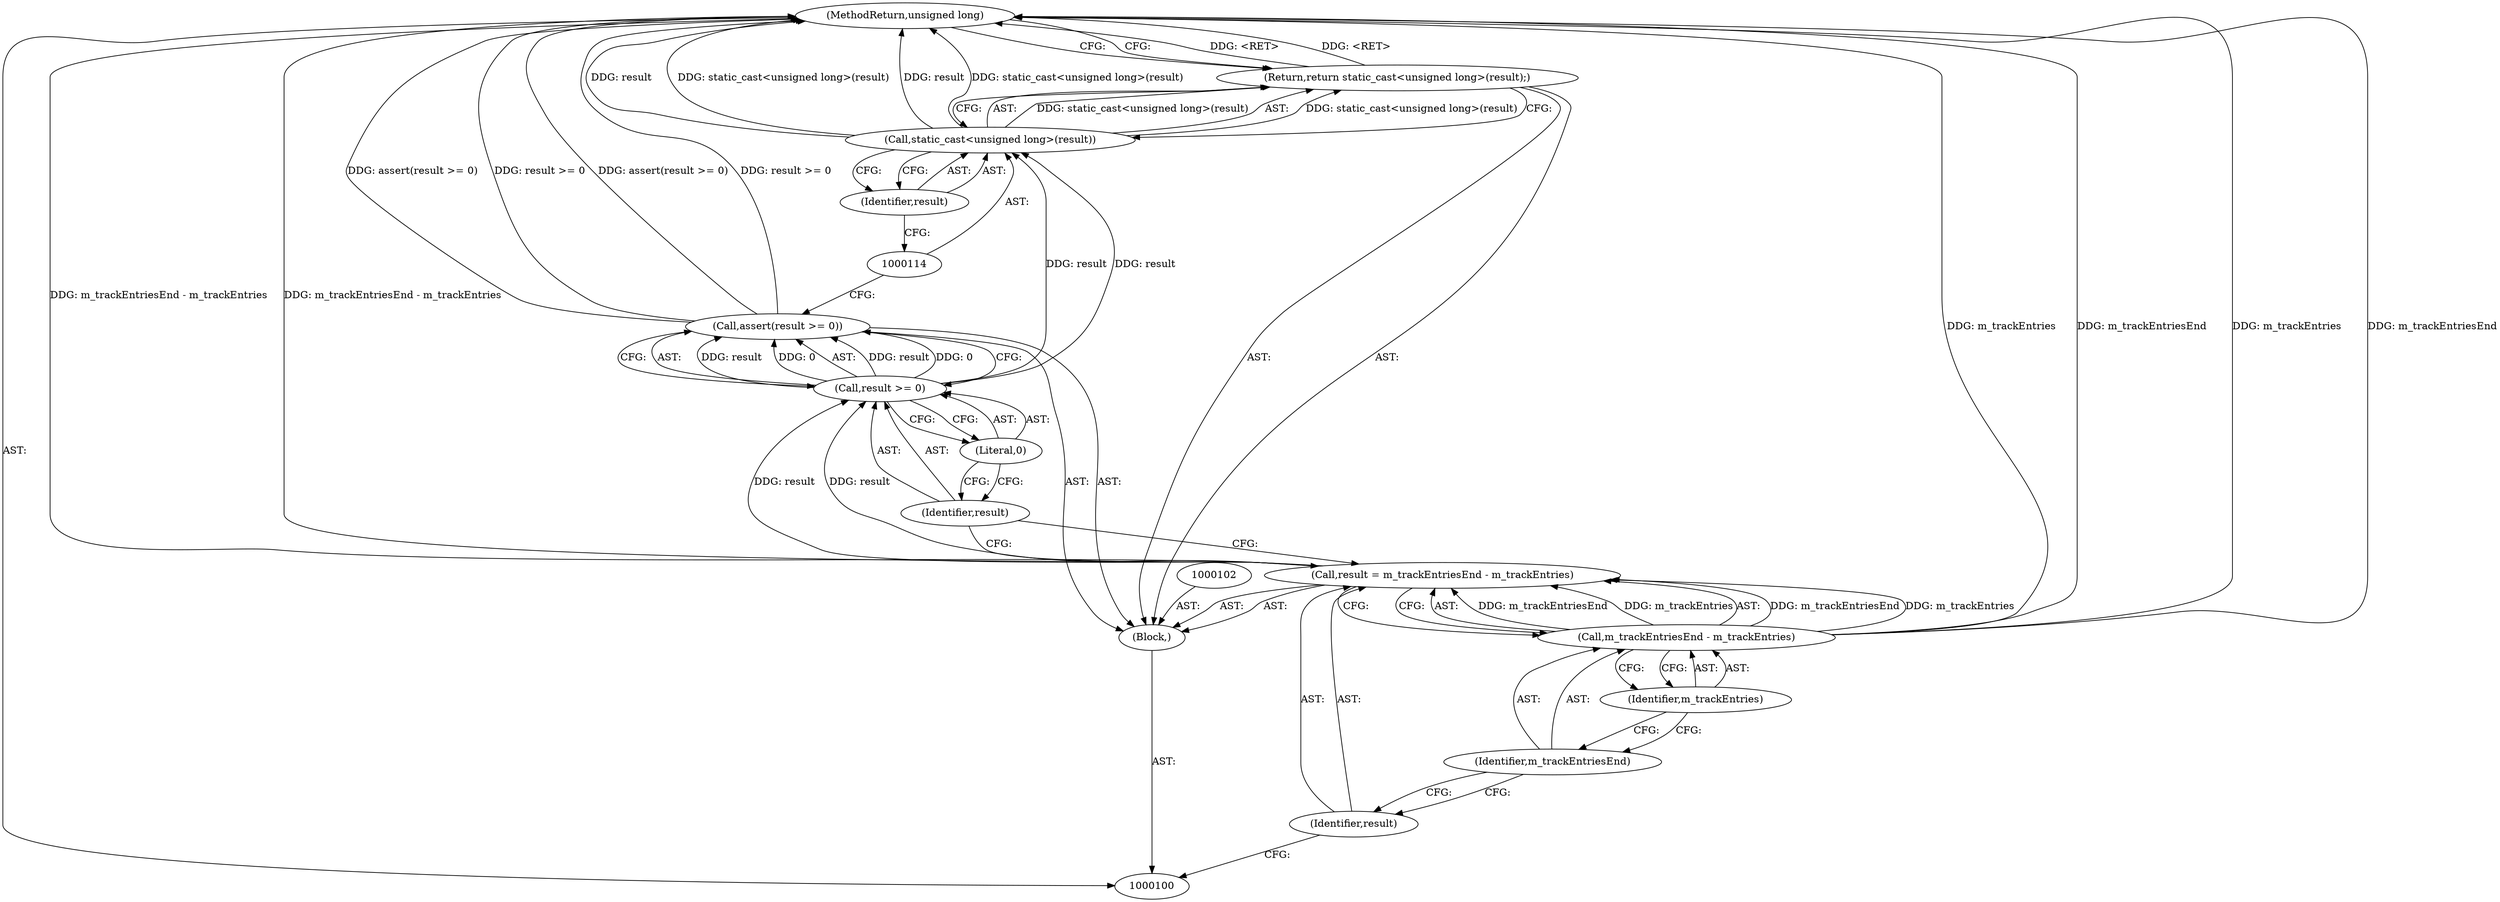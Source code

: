 digraph "1_Android_04839626ed859623901ebd3a5fd483982186b59d_136" {
"1000116" [label="(MethodReturn,unsigned long)"];
"1000101" [label="(Block,)"];
"1000103" [label="(Call,result = m_trackEntriesEnd - m_trackEntries)"];
"1000104" [label="(Identifier,result)"];
"1000105" [label="(Call,m_trackEntriesEnd - m_trackEntries)"];
"1000106" [label="(Identifier,m_trackEntriesEnd)"];
"1000107" [label="(Identifier,m_trackEntries)"];
"1000109" [label="(Call,result >= 0)"];
"1000110" [label="(Identifier,result)"];
"1000111" [label="(Literal,0)"];
"1000108" [label="(Call,assert(result >= 0))"];
"1000113" [label="(Call,static_cast<unsigned long>(result))"];
"1000115" [label="(Identifier,result)"];
"1000112" [label="(Return,return static_cast<unsigned long>(result);)"];
"1000116" -> "1000100"  [label="AST: "];
"1000116" -> "1000112"  [label="CFG: "];
"1000108" -> "1000116"  [label="DDG: assert(result >= 0)"];
"1000108" -> "1000116"  [label="DDG: result >= 0"];
"1000105" -> "1000116"  [label="DDG: m_trackEntries"];
"1000105" -> "1000116"  [label="DDG: m_trackEntriesEnd"];
"1000103" -> "1000116"  [label="DDG: m_trackEntriesEnd - m_trackEntries"];
"1000113" -> "1000116"  [label="DDG: result"];
"1000113" -> "1000116"  [label="DDG: static_cast<unsigned long>(result)"];
"1000112" -> "1000116"  [label="DDG: <RET>"];
"1000101" -> "1000100"  [label="AST: "];
"1000102" -> "1000101"  [label="AST: "];
"1000103" -> "1000101"  [label="AST: "];
"1000108" -> "1000101"  [label="AST: "];
"1000112" -> "1000101"  [label="AST: "];
"1000103" -> "1000101"  [label="AST: "];
"1000103" -> "1000105"  [label="CFG: "];
"1000104" -> "1000103"  [label="AST: "];
"1000105" -> "1000103"  [label="AST: "];
"1000110" -> "1000103"  [label="CFG: "];
"1000103" -> "1000116"  [label="DDG: m_trackEntriesEnd - m_trackEntries"];
"1000105" -> "1000103"  [label="DDG: m_trackEntriesEnd"];
"1000105" -> "1000103"  [label="DDG: m_trackEntries"];
"1000103" -> "1000109"  [label="DDG: result"];
"1000104" -> "1000103"  [label="AST: "];
"1000104" -> "1000100"  [label="CFG: "];
"1000106" -> "1000104"  [label="CFG: "];
"1000105" -> "1000103"  [label="AST: "];
"1000105" -> "1000107"  [label="CFG: "];
"1000106" -> "1000105"  [label="AST: "];
"1000107" -> "1000105"  [label="AST: "];
"1000103" -> "1000105"  [label="CFG: "];
"1000105" -> "1000116"  [label="DDG: m_trackEntries"];
"1000105" -> "1000116"  [label="DDG: m_trackEntriesEnd"];
"1000105" -> "1000103"  [label="DDG: m_trackEntriesEnd"];
"1000105" -> "1000103"  [label="DDG: m_trackEntries"];
"1000106" -> "1000105"  [label="AST: "];
"1000106" -> "1000104"  [label="CFG: "];
"1000107" -> "1000106"  [label="CFG: "];
"1000107" -> "1000105"  [label="AST: "];
"1000107" -> "1000106"  [label="CFG: "];
"1000105" -> "1000107"  [label="CFG: "];
"1000109" -> "1000108"  [label="AST: "];
"1000109" -> "1000111"  [label="CFG: "];
"1000110" -> "1000109"  [label="AST: "];
"1000111" -> "1000109"  [label="AST: "];
"1000108" -> "1000109"  [label="CFG: "];
"1000109" -> "1000108"  [label="DDG: result"];
"1000109" -> "1000108"  [label="DDG: 0"];
"1000103" -> "1000109"  [label="DDG: result"];
"1000109" -> "1000113"  [label="DDG: result"];
"1000110" -> "1000109"  [label="AST: "];
"1000110" -> "1000103"  [label="CFG: "];
"1000111" -> "1000110"  [label="CFG: "];
"1000111" -> "1000109"  [label="AST: "];
"1000111" -> "1000110"  [label="CFG: "];
"1000109" -> "1000111"  [label="CFG: "];
"1000108" -> "1000101"  [label="AST: "];
"1000108" -> "1000109"  [label="CFG: "];
"1000109" -> "1000108"  [label="AST: "];
"1000114" -> "1000108"  [label="CFG: "];
"1000108" -> "1000116"  [label="DDG: assert(result >= 0)"];
"1000108" -> "1000116"  [label="DDG: result >= 0"];
"1000109" -> "1000108"  [label="DDG: result"];
"1000109" -> "1000108"  [label="DDG: 0"];
"1000113" -> "1000112"  [label="AST: "];
"1000113" -> "1000115"  [label="CFG: "];
"1000114" -> "1000113"  [label="AST: "];
"1000115" -> "1000113"  [label="AST: "];
"1000112" -> "1000113"  [label="CFG: "];
"1000113" -> "1000116"  [label="DDG: result"];
"1000113" -> "1000116"  [label="DDG: static_cast<unsigned long>(result)"];
"1000113" -> "1000112"  [label="DDG: static_cast<unsigned long>(result)"];
"1000109" -> "1000113"  [label="DDG: result"];
"1000115" -> "1000113"  [label="AST: "];
"1000115" -> "1000114"  [label="CFG: "];
"1000113" -> "1000115"  [label="CFG: "];
"1000112" -> "1000101"  [label="AST: "];
"1000112" -> "1000113"  [label="CFG: "];
"1000113" -> "1000112"  [label="AST: "];
"1000116" -> "1000112"  [label="CFG: "];
"1000112" -> "1000116"  [label="DDG: <RET>"];
"1000113" -> "1000112"  [label="DDG: static_cast<unsigned long>(result)"];
}
